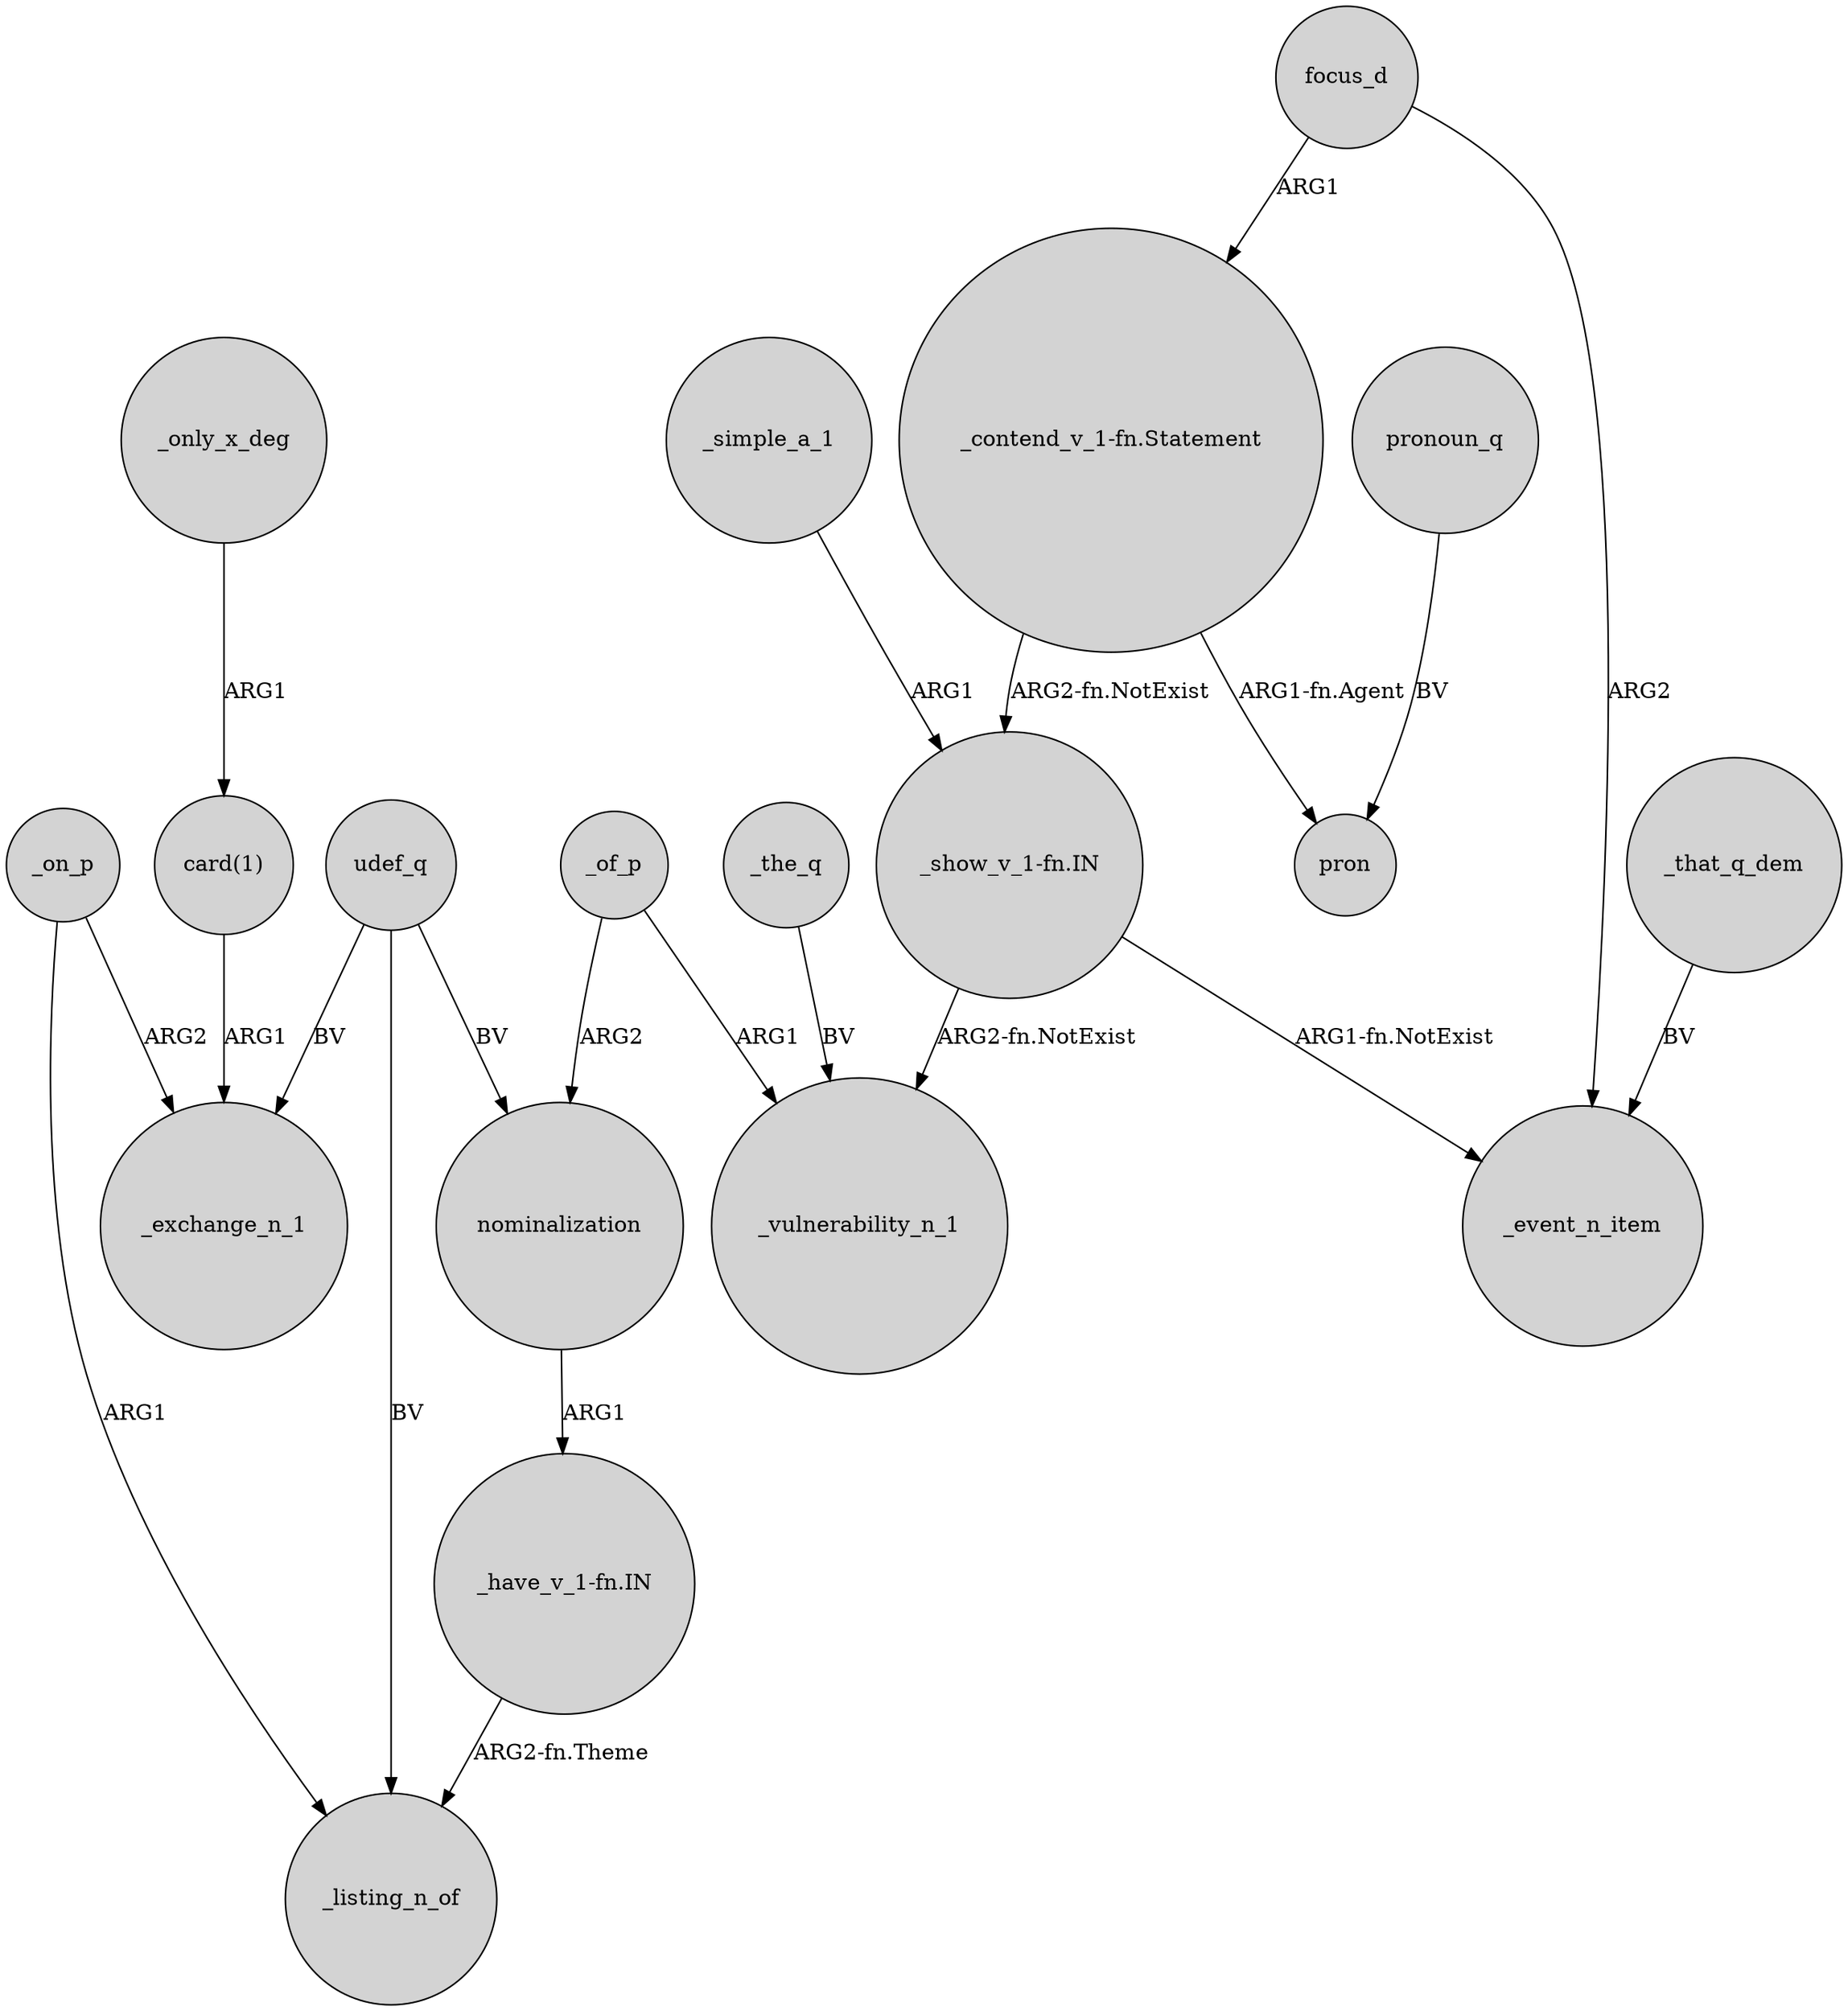 digraph {
	node [shape=circle style=filled]
	"card(1)" -> _exchange_n_1 [label=ARG1]
	_only_x_deg -> "card(1)" [label=ARG1]
	_on_p -> _listing_n_of [label=ARG1]
	"_show_v_1-fn.IN" -> _vulnerability_n_1 [label="ARG2-fn.NotExist"]
	focus_d -> _event_n_item [label=ARG2]
	_the_q -> _vulnerability_n_1 [label=BV]
	udef_q -> _listing_n_of [label=BV]
	"_contend_v_1-fn.Statement" -> pron [label="ARG1-fn.Agent"]
	nominalization -> "_have_v_1-fn.IN" [label=ARG1]
	"_have_v_1-fn.IN" -> _listing_n_of [label="ARG2-fn.Theme"]
	_simple_a_1 -> "_show_v_1-fn.IN" [label=ARG1]
	"_show_v_1-fn.IN" -> _event_n_item [label="ARG1-fn.NotExist"]
	pronoun_q -> pron [label=BV]
	_of_p -> nominalization [label=ARG2]
	udef_q -> nominalization [label=BV]
	"_contend_v_1-fn.Statement" -> "_show_v_1-fn.IN" [label="ARG2-fn.NotExist"]
	_on_p -> _exchange_n_1 [label=ARG2]
	udef_q -> _exchange_n_1 [label=BV]
	_that_q_dem -> _event_n_item [label=BV]
	_of_p -> _vulnerability_n_1 [label=ARG1]
	focus_d -> "_contend_v_1-fn.Statement" [label=ARG1]
}
